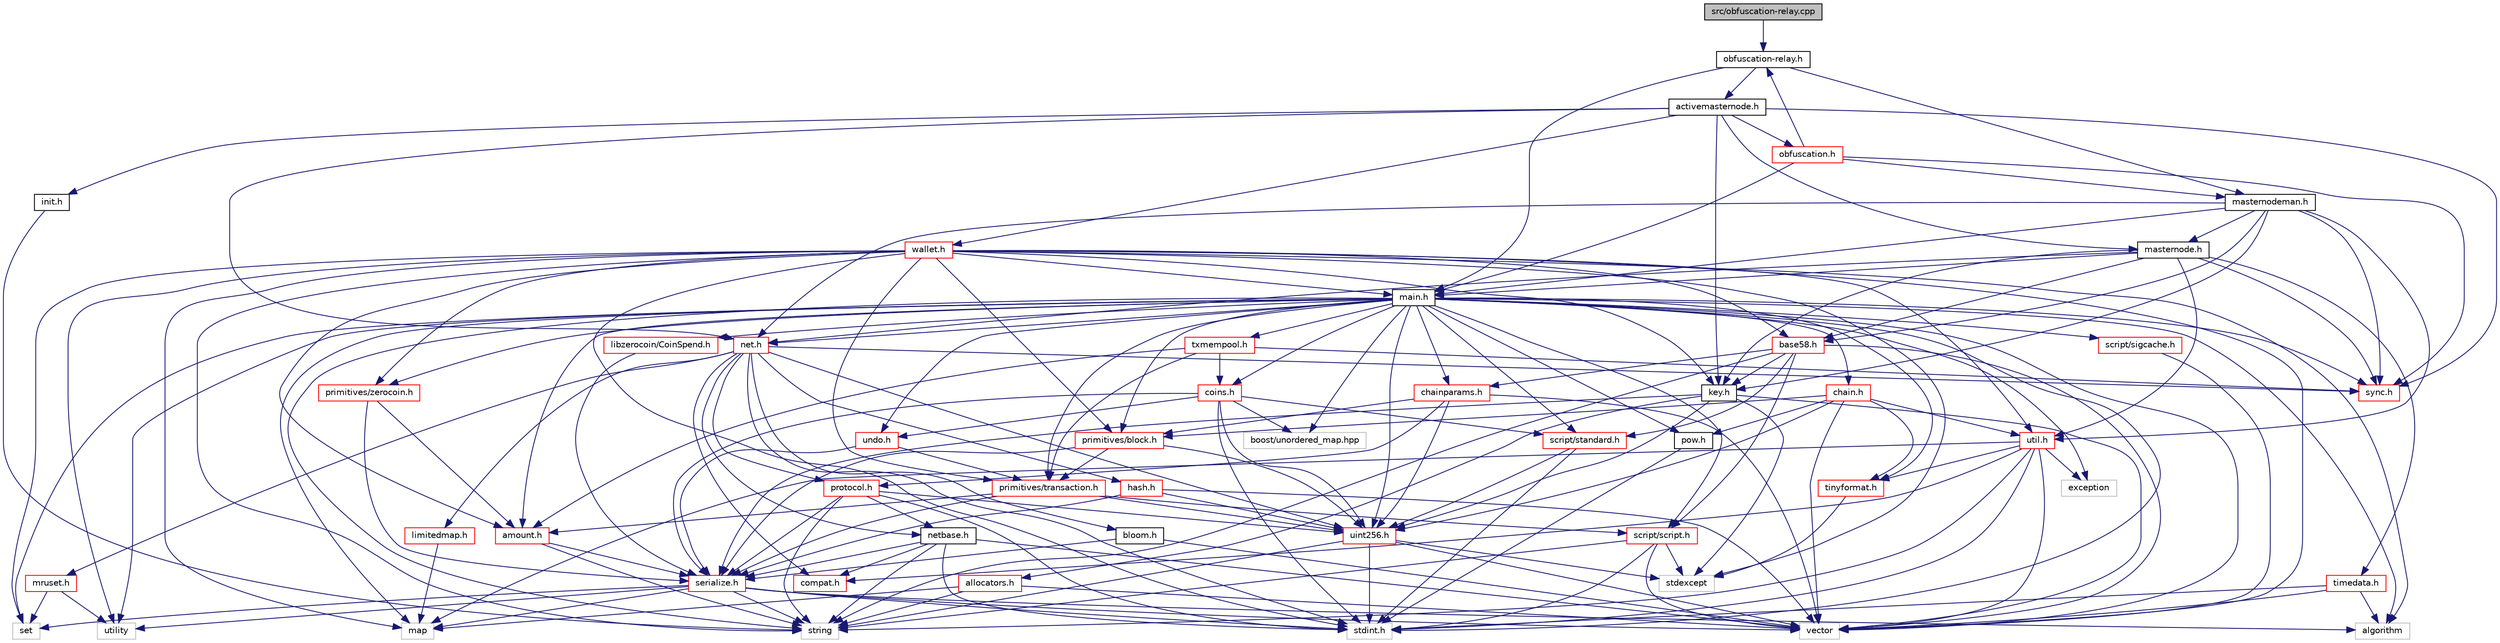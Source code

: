 digraph "src/obfuscation-relay.cpp"
{
  edge [fontname="Helvetica",fontsize="10",labelfontname="Helvetica",labelfontsize="10"];
  node [fontname="Helvetica",fontsize="10",shape=record];
  Node0 [label="src/obfuscation-relay.cpp",height=0.2,width=0.4,color="black", fillcolor="grey75", style="filled", fontcolor="black"];
  Node0 -> Node1 [color="midnightblue",fontsize="10",style="solid",fontname="Helvetica"];
  Node1 [label="obfuscation-relay.h",height=0.2,width=0.4,color="black", fillcolor="white", style="filled",URL="$obfuscation-relay_8h.html"];
  Node1 -> Node2 [color="midnightblue",fontsize="10",style="solid",fontname="Helvetica"];
  Node2 [label="activemasternode.h",height=0.2,width=0.4,color="black", fillcolor="white", style="filled",URL="$activemasternode_8h.html"];
  Node2 -> Node3 [color="midnightblue",fontsize="10",style="solid",fontname="Helvetica"];
  Node3 [label="init.h",height=0.2,width=0.4,color="black", fillcolor="white", style="filled",URL="$init_8h.html"];
  Node3 -> Node4 [color="midnightblue",fontsize="10",style="solid",fontname="Helvetica"];
  Node4 [label="string",height=0.2,width=0.4,color="grey75", fillcolor="white", style="filled"];
  Node2 -> Node5 [color="midnightblue",fontsize="10",style="solid",fontname="Helvetica"];
  Node5 [label="key.h",height=0.2,width=0.4,color="black", fillcolor="white", style="filled",URL="$key_8h.html"];
  Node5 -> Node6 [color="midnightblue",fontsize="10",style="solid",fontname="Helvetica"];
  Node6 [label="allocators.h",height=0.2,width=0.4,color="red", fillcolor="white", style="filled",URL="$allocators_8h.html"];
  Node6 -> Node7 [color="midnightblue",fontsize="10",style="solid",fontname="Helvetica"];
  Node7 [label="map",height=0.2,width=0.4,color="grey75", fillcolor="white", style="filled"];
  Node6 -> Node4 [color="midnightblue",fontsize="10",style="solid",fontname="Helvetica"];
  Node6 -> Node9 [color="midnightblue",fontsize="10",style="solid",fontname="Helvetica"];
  Node9 [label="vector",height=0.2,width=0.4,color="grey75", fillcolor="white", style="filled"];
  Node5 -> Node13 [color="midnightblue",fontsize="10",style="solid",fontname="Helvetica"];
  Node13 [label="serialize.h",height=0.2,width=0.4,color="red", fillcolor="white", style="filled",URL="$serialize_8h.html"];
  Node13 -> Node14 [color="midnightblue",fontsize="10",style="solid",fontname="Helvetica"];
  Node14 [label="algorithm",height=0.2,width=0.4,color="grey75", fillcolor="white", style="filled"];
  Node13 -> Node7 [color="midnightblue",fontsize="10",style="solid",fontname="Helvetica"];
  Node13 -> Node18 [color="midnightblue",fontsize="10",style="solid",fontname="Helvetica"];
  Node18 [label="set",height=0.2,width=0.4,color="grey75", fillcolor="white", style="filled"];
  Node13 -> Node19 [color="midnightblue",fontsize="10",style="solid",fontname="Helvetica"];
  Node19 [label="stdint.h",height=0.2,width=0.4,color="grey75", fillcolor="white", style="filled"];
  Node13 -> Node4 [color="midnightblue",fontsize="10",style="solid",fontname="Helvetica"];
  Node13 -> Node20 [color="midnightblue",fontsize="10",style="solid",fontname="Helvetica"];
  Node20 [label="utility",height=0.2,width=0.4,color="grey75", fillcolor="white", style="filled"];
  Node13 -> Node9 [color="midnightblue",fontsize="10",style="solid",fontname="Helvetica"];
  Node5 -> Node23 [color="midnightblue",fontsize="10",style="solid",fontname="Helvetica"];
  Node23 [label="uint256.h",height=0.2,width=0.4,color="red", fillcolor="white", style="filled",URL="$uint256_8h.html"];
  Node23 -> Node25 [color="midnightblue",fontsize="10",style="solid",fontname="Helvetica"];
  Node25 [label="stdexcept",height=0.2,width=0.4,color="grey75", fillcolor="white", style="filled"];
  Node23 -> Node19 [color="midnightblue",fontsize="10",style="solid",fontname="Helvetica"];
  Node23 -> Node4 [color="midnightblue",fontsize="10",style="solid",fontname="Helvetica"];
  Node23 -> Node9 [color="midnightblue",fontsize="10",style="solid",fontname="Helvetica"];
  Node5 -> Node25 [color="midnightblue",fontsize="10",style="solid",fontname="Helvetica"];
  Node5 -> Node9 [color="midnightblue",fontsize="10",style="solid",fontname="Helvetica"];
  Node2 -> Node26 [color="midnightblue",fontsize="10",style="solid",fontname="Helvetica"];
  Node26 [label="masternode.h",height=0.2,width=0.4,color="black", fillcolor="white", style="filled",URL="$masternode_8h.html"];
  Node26 -> Node27 [color="midnightblue",fontsize="10",style="solid",fontname="Helvetica"];
  Node27 [label="base58.h",height=0.2,width=0.4,color="red", fillcolor="white", style="filled",URL="$base58_8h.html"];
  Node27 -> Node28 [color="midnightblue",fontsize="10",style="solid",fontname="Helvetica"];
  Node28 [label="chainparams.h",height=0.2,width=0.4,color="red", fillcolor="white", style="filled",URL="$chainparams_8h.html"];
  Node28 -> Node31 [color="midnightblue",fontsize="10",style="solid",fontname="Helvetica"];
  Node31 [label="primitives/block.h",height=0.2,width=0.4,color="red", fillcolor="white", style="filled",URL="$block_8h.html"];
  Node31 -> Node32 [color="midnightblue",fontsize="10",style="solid",fontname="Helvetica"];
  Node32 [label="primitives/transaction.h",height=0.2,width=0.4,color="red", fillcolor="white", style="filled",URL="$transaction_8h.html"];
  Node32 -> Node33 [color="midnightblue",fontsize="10",style="solid",fontname="Helvetica"];
  Node33 [label="amount.h",height=0.2,width=0.4,color="red", fillcolor="white", style="filled",URL="$amount_8h.html"];
  Node33 -> Node13 [color="midnightblue",fontsize="10",style="solid",fontname="Helvetica"];
  Node33 -> Node4 [color="midnightblue",fontsize="10",style="solid",fontname="Helvetica"];
  Node32 -> Node35 [color="midnightblue",fontsize="10",style="solid",fontname="Helvetica"];
  Node35 [label="script/script.h",height=0.2,width=0.4,color="red", fillcolor="white", style="filled",URL="$script_8h.html"];
  Node35 -> Node25 [color="midnightblue",fontsize="10",style="solid",fontname="Helvetica"];
  Node35 -> Node19 [color="midnightblue",fontsize="10",style="solid",fontname="Helvetica"];
  Node35 -> Node4 [color="midnightblue",fontsize="10",style="solid",fontname="Helvetica"];
  Node35 -> Node9 [color="midnightblue",fontsize="10",style="solid",fontname="Helvetica"];
  Node32 -> Node13 [color="midnightblue",fontsize="10",style="solid",fontname="Helvetica"];
  Node32 -> Node23 [color="midnightblue",fontsize="10",style="solid",fontname="Helvetica"];
  Node31 -> Node13 [color="midnightblue",fontsize="10",style="solid",fontname="Helvetica"];
  Node31 -> Node23 [color="midnightblue",fontsize="10",style="solid",fontname="Helvetica"];
  Node28 -> Node63 [color="midnightblue",fontsize="10",style="solid",fontname="Helvetica"];
  Node63 [label="protocol.h",height=0.2,width=0.4,color="red", fillcolor="white", style="filled",URL="$protocol_8h.html"];
  Node63 -> Node64 [color="midnightblue",fontsize="10",style="solid",fontname="Helvetica"];
  Node64 [label="netbase.h",height=0.2,width=0.4,color="black", fillcolor="white", style="filled",URL="$netbase_8h.html"];
  Node64 -> Node65 [color="midnightblue",fontsize="10",style="solid",fontname="Helvetica"];
  Node65 [label="compat.h",height=0.2,width=0.4,color="red", fillcolor="white", style="filled",URL="$compat_8h.html"];
  Node64 -> Node13 [color="midnightblue",fontsize="10",style="solid",fontname="Helvetica"];
  Node64 -> Node19 [color="midnightblue",fontsize="10",style="solid",fontname="Helvetica"];
  Node64 -> Node4 [color="midnightblue",fontsize="10",style="solid",fontname="Helvetica"];
  Node64 -> Node9 [color="midnightblue",fontsize="10",style="solid",fontname="Helvetica"];
  Node63 -> Node13 [color="midnightblue",fontsize="10",style="solid",fontname="Helvetica"];
  Node63 -> Node23 [color="midnightblue",fontsize="10",style="solid",fontname="Helvetica"];
  Node63 -> Node19 [color="midnightblue",fontsize="10",style="solid",fontname="Helvetica"];
  Node63 -> Node4 [color="midnightblue",fontsize="10",style="solid",fontname="Helvetica"];
  Node28 -> Node23 [color="midnightblue",fontsize="10",style="solid",fontname="Helvetica"];
  Node28 -> Node9 [color="midnightblue",fontsize="10",style="solid",fontname="Helvetica"];
  Node27 -> Node5 [color="midnightblue",fontsize="10",style="solid",fontname="Helvetica"];
  Node27 -> Node35 [color="midnightblue",fontsize="10",style="solid",fontname="Helvetica"];
  Node27 -> Node81 [color="midnightblue",fontsize="10",style="solid",fontname="Helvetica"];
  Node81 [label="script/standard.h",height=0.2,width=0.4,color="red", fillcolor="white", style="filled",URL="$standard_8h.html"];
  Node81 -> Node23 [color="midnightblue",fontsize="10",style="solid",fontname="Helvetica"];
  Node81 -> Node19 [color="midnightblue",fontsize="10",style="solid",fontname="Helvetica"];
  Node27 -> Node4 [color="midnightblue",fontsize="10",style="solid",fontname="Helvetica"];
  Node27 -> Node9 [color="midnightblue",fontsize="10",style="solid",fontname="Helvetica"];
  Node26 -> Node5 [color="midnightblue",fontsize="10",style="solid",fontname="Helvetica"];
  Node26 -> Node84 [color="midnightblue",fontsize="10",style="solid",fontname="Helvetica"];
  Node84 [label="main.h",height=0.2,width=0.4,color="black", fillcolor="white", style="filled",URL="$main_8h.html"];
  Node84 -> Node33 [color="midnightblue",fontsize="10",style="solid",fontname="Helvetica"];
  Node84 -> Node85 [color="midnightblue",fontsize="10",style="solid",fontname="Helvetica"];
  Node85 [label="chain.h",height=0.2,width=0.4,color="red", fillcolor="white", style="filled",URL="$chain_8h.html"];
  Node85 -> Node86 [color="midnightblue",fontsize="10",style="solid",fontname="Helvetica"];
  Node86 [label="pow.h",height=0.2,width=0.4,color="black", fillcolor="white", style="filled",URL="$pow_8h.html"];
  Node86 -> Node19 [color="midnightblue",fontsize="10",style="solid",fontname="Helvetica"];
  Node85 -> Node31 [color="midnightblue",fontsize="10",style="solid",fontname="Helvetica"];
  Node85 -> Node87 [color="midnightblue",fontsize="10",style="solid",fontname="Helvetica"];
  Node87 [label="tinyformat.h",height=0.2,width=0.4,color="red", fillcolor="white", style="filled",URL="$tinyformat_8h.html"];
  Node87 -> Node25 [color="midnightblue",fontsize="10",style="solid",fontname="Helvetica"];
  Node85 -> Node23 [color="midnightblue",fontsize="10",style="solid",fontname="Helvetica"];
  Node85 -> Node90 [color="midnightblue",fontsize="10",style="solid",fontname="Helvetica"];
  Node90 [label="util.h",height=0.2,width=0.4,color="red", fillcolor="white", style="filled",URL="$util_8h.html"];
  Node90 -> Node65 [color="midnightblue",fontsize="10",style="solid",fontname="Helvetica"];
  Node90 -> Node87 [color="midnightblue",fontsize="10",style="solid",fontname="Helvetica"];
  Node90 -> Node92 [color="midnightblue",fontsize="10",style="solid",fontname="Helvetica"];
  Node92 [label="exception",height=0.2,width=0.4,color="grey75", fillcolor="white", style="filled"];
  Node90 -> Node7 [color="midnightblue",fontsize="10",style="solid",fontname="Helvetica"];
  Node90 -> Node19 [color="midnightblue",fontsize="10",style="solid",fontname="Helvetica"];
  Node90 -> Node4 [color="midnightblue",fontsize="10",style="solid",fontname="Helvetica"];
  Node90 -> Node9 [color="midnightblue",fontsize="10",style="solid",fontname="Helvetica"];
  Node85 -> Node9 [color="midnightblue",fontsize="10",style="solid",fontname="Helvetica"];
  Node84 -> Node28 [color="midnightblue",fontsize="10",style="solid",fontname="Helvetica"];
  Node84 -> Node97 [color="midnightblue",fontsize="10",style="solid",fontname="Helvetica"];
  Node97 [label="coins.h",height=0.2,width=0.4,color="red", fillcolor="white", style="filled",URL="$coins_8h.html"];
  Node97 -> Node81 [color="midnightblue",fontsize="10",style="solid",fontname="Helvetica"];
  Node97 -> Node13 [color="midnightblue",fontsize="10",style="solid",fontname="Helvetica"];
  Node97 -> Node23 [color="midnightblue",fontsize="10",style="solid",fontname="Helvetica"];
  Node97 -> Node99 [color="midnightblue",fontsize="10",style="solid",fontname="Helvetica"];
  Node99 [label="undo.h",height=0.2,width=0.4,color="red", fillcolor="white", style="filled",URL="$undo_8h.html"];
  Node99 -> Node32 [color="midnightblue",fontsize="10",style="solid",fontname="Helvetica"];
  Node99 -> Node13 [color="midnightblue",fontsize="10",style="solid",fontname="Helvetica"];
  Node97 -> Node19 [color="midnightblue",fontsize="10",style="solid",fontname="Helvetica"];
  Node97 -> Node100 [color="midnightblue",fontsize="10",style="solid",fontname="Helvetica"];
  Node100 [label="boost/unordered_map.hpp",height=0.2,width=0.4,color="grey75", fillcolor="white", style="filled"];
  Node84 -> Node101 [color="midnightblue",fontsize="10",style="solid",fontname="Helvetica"];
  Node101 [label="net.h",height=0.2,width=0.4,color="red", fillcolor="white", style="filled",URL="$net_8h.html"];
  Node101 -> Node102 [color="midnightblue",fontsize="10",style="solid",fontname="Helvetica"];
  Node102 [label="bloom.h",height=0.2,width=0.4,color="black", fillcolor="white", style="filled",URL="$bloom_8h.html"];
  Node102 -> Node13 [color="midnightblue",fontsize="10",style="solid",fontname="Helvetica"];
  Node102 -> Node9 [color="midnightblue",fontsize="10",style="solid",fontname="Helvetica"];
  Node101 -> Node65 [color="midnightblue",fontsize="10",style="solid",fontname="Helvetica"];
  Node101 -> Node38 [color="midnightblue",fontsize="10",style="solid",fontname="Helvetica"];
  Node38 [label="hash.h",height=0.2,width=0.4,color="red", fillcolor="white", style="filled",URL="$hash_8h.html"];
  Node38 -> Node13 [color="midnightblue",fontsize="10",style="solid",fontname="Helvetica"];
  Node38 -> Node23 [color="midnightblue",fontsize="10",style="solid",fontname="Helvetica"];
  Node38 -> Node9 [color="midnightblue",fontsize="10",style="solid",fontname="Helvetica"];
  Node101 -> Node103 [color="midnightblue",fontsize="10",style="solid",fontname="Helvetica"];
  Node103 [label="limitedmap.h",height=0.2,width=0.4,color="red", fillcolor="white", style="filled",URL="$limitedmap_8h.html"];
  Node103 -> Node7 [color="midnightblue",fontsize="10",style="solid",fontname="Helvetica"];
  Node101 -> Node104 [color="midnightblue",fontsize="10",style="solid",fontname="Helvetica"];
  Node104 [label="mruset.h",height=0.2,width=0.4,color="red", fillcolor="white", style="filled",URL="$mruset_8h.html"];
  Node104 -> Node18 [color="midnightblue",fontsize="10",style="solid",fontname="Helvetica"];
  Node104 -> Node20 [color="midnightblue",fontsize="10",style="solid",fontname="Helvetica"];
  Node101 -> Node64 [color="midnightblue",fontsize="10",style="solid",fontname="Helvetica"];
  Node101 -> Node63 [color="midnightblue",fontsize="10",style="solid",fontname="Helvetica"];
  Node101 -> Node56 [color="midnightblue",fontsize="10",style="solid",fontname="Helvetica"];
  Node56 [label="sync.h",height=0.2,width=0.4,color="red", fillcolor="white", style="filled",URL="$sync_8h.html"];
  Node101 -> Node23 [color="midnightblue",fontsize="10",style="solid",fontname="Helvetica"];
  Node101 -> Node19 [color="midnightblue",fontsize="10",style="solid",fontname="Helvetica"];
  Node84 -> Node86 [color="midnightblue",fontsize="10",style="solid",fontname="Helvetica"];
  Node84 -> Node31 [color="midnightblue",fontsize="10",style="solid",fontname="Helvetica"];
  Node84 -> Node32 [color="midnightblue",fontsize="10",style="solid",fontname="Helvetica"];
  Node84 -> Node109 [color="midnightblue",fontsize="10",style="solid",fontname="Helvetica"];
  Node109 [label="primitives/zerocoin.h",height=0.2,width=0.4,color="red", fillcolor="white", style="filled",URL="$zerocoin_8h.html",tooltip="Exceptions and constants for Zerocoin. "];
  Node109 -> Node33 [color="midnightblue",fontsize="10",style="solid",fontname="Helvetica"];
  Node109 -> Node13 [color="midnightblue",fontsize="10",style="solid",fontname="Helvetica"];
  Node84 -> Node35 [color="midnightblue",fontsize="10",style="solid",fontname="Helvetica"];
  Node84 -> Node110 [color="midnightblue",fontsize="10",style="solid",fontname="Helvetica"];
  Node110 [label="script/sigcache.h",height=0.2,width=0.4,color="red", fillcolor="white", style="filled",URL="$sigcache_8h.html"];
  Node110 -> Node9 [color="midnightblue",fontsize="10",style="solid",fontname="Helvetica"];
  Node84 -> Node81 [color="midnightblue",fontsize="10",style="solid",fontname="Helvetica"];
  Node84 -> Node56 [color="midnightblue",fontsize="10",style="solid",fontname="Helvetica"];
  Node84 -> Node87 [color="midnightblue",fontsize="10",style="solid",fontname="Helvetica"];
  Node84 -> Node111 [color="midnightblue",fontsize="10",style="solid",fontname="Helvetica"];
  Node111 [label="txmempool.h",height=0.2,width=0.4,color="red", fillcolor="white", style="filled",URL="$txmempool_8h.html"];
  Node111 -> Node33 [color="midnightblue",fontsize="10",style="solid",fontname="Helvetica"];
  Node111 -> Node97 [color="midnightblue",fontsize="10",style="solid",fontname="Helvetica"];
  Node111 -> Node32 [color="midnightblue",fontsize="10",style="solid",fontname="Helvetica"];
  Node111 -> Node56 [color="midnightblue",fontsize="10",style="solid",fontname="Helvetica"];
  Node84 -> Node23 [color="midnightblue",fontsize="10",style="solid",fontname="Helvetica"];
  Node84 -> Node99 [color="midnightblue",fontsize="10",style="solid",fontname="Helvetica"];
  Node84 -> Node14 [color="midnightblue",fontsize="10",style="solid",fontname="Helvetica"];
  Node84 -> Node92 [color="midnightblue",fontsize="10",style="solid",fontname="Helvetica"];
  Node84 -> Node7 [color="midnightblue",fontsize="10",style="solid",fontname="Helvetica"];
  Node84 -> Node18 [color="midnightblue",fontsize="10",style="solid",fontname="Helvetica"];
  Node84 -> Node19 [color="midnightblue",fontsize="10",style="solid",fontname="Helvetica"];
  Node84 -> Node4 [color="midnightblue",fontsize="10",style="solid",fontname="Helvetica"];
  Node84 -> Node20 [color="midnightblue",fontsize="10",style="solid",fontname="Helvetica"];
  Node84 -> Node9 [color="midnightblue",fontsize="10",style="solid",fontname="Helvetica"];
  Node84 -> Node112 [color="midnightblue",fontsize="10",style="solid",fontname="Helvetica"];
  Node112 [label="libzerocoin/CoinSpend.h",height=0.2,width=0.4,color="red", fillcolor="white", style="filled",URL="$_coin_spend_8h.html",tooltip="CoinSpend class for the Zerocoin library. "];
  Node112 -> Node13 [color="midnightblue",fontsize="10",style="solid",fontname="Helvetica"];
  Node84 -> Node100 [color="midnightblue",fontsize="10",style="solid",fontname="Helvetica"];
  Node26 -> Node101 [color="midnightblue",fontsize="10",style="solid",fontname="Helvetica"];
  Node26 -> Node56 [color="midnightblue",fontsize="10",style="solid",fontname="Helvetica"];
  Node26 -> Node120 [color="midnightblue",fontsize="10",style="solid",fontname="Helvetica"];
  Node120 [label="timedata.h",height=0.2,width=0.4,color="red", fillcolor="white", style="filled",URL="$timedata_8h.html"];
  Node120 -> Node14 [color="midnightblue",fontsize="10",style="solid",fontname="Helvetica"];
  Node120 -> Node19 [color="midnightblue",fontsize="10",style="solid",fontname="Helvetica"];
  Node120 -> Node9 [color="midnightblue",fontsize="10",style="solid",fontname="Helvetica"];
  Node26 -> Node90 [color="midnightblue",fontsize="10",style="solid",fontname="Helvetica"];
  Node2 -> Node101 [color="midnightblue",fontsize="10",style="solid",fontname="Helvetica"];
  Node2 -> Node121 [color="midnightblue",fontsize="10",style="solid",fontname="Helvetica"];
  Node121 [label="obfuscation.h",height=0.2,width=0.4,color="red", fillcolor="white", style="filled",URL="$obfuscation_8h.html"];
  Node121 -> Node84 [color="midnightblue",fontsize="10",style="solid",fontname="Helvetica"];
  Node121 -> Node124 [color="midnightblue",fontsize="10",style="solid",fontname="Helvetica"];
  Node124 [label="masternodeman.h",height=0.2,width=0.4,color="black", fillcolor="white", style="filled",URL="$masternodeman_8h.html"];
  Node124 -> Node27 [color="midnightblue",fontsize="10",style="solid",fontname="Helvetica"];
  Node124 -> Node5 [color="midnightblue",fontsize="10",style="solid",fontname="Helvetica"];
  Node124 -> Node84 [color="midnightblue",fontsize="10",style="solid",fontname="Helvetica"];
  Node124 -> Node26 [color="midnightblue",fontsize="10",style="solid",fontname="Helvetica"];
  Node124 -> Node101 [color="midnightblue",fontsize="10",style="solid",fontname="Helvetica"];
  Node124 -> Node56 [color="midnightblue",fontsize="10",style="solid",fontname="Helvetica"];
  Node124 -> Node90 [color="midnightblue",fontsize="10",style="solid",fontname="Helvetica"];
  Node121 -> Node1 [color="midnightblue",fontsize="10",style="solid",fontname="Helvetica"];
  Node121 -> Node56 [color="midnightblue",fontsize="10",style="solid",fontname="Helvetica"];
  Node2 -> Node56 [color="midnightblue",fontsize="10",style="solid",fontname="Helvetica"];
  Node2 -> Node125 [color="midnightblue",fontsize="10",style="solid",fontname="Helvetica"];
  Node125 [label="wallet.h",height=0.2,width=0.4,color="red", fillcolor="white", style="filled",URL="$wallet_8h.html"];
  Node125 -> Node33 [color="midnightblue",fontsize="10",style="solid",fontname="Helvetica"];
  Node125 -> Node27 [color="midnightblue",fontsize="10",style="solid",fontname="Helvetica"];
  Node125 -> Node5 [color="midnightblue",fontsize="10",style="solid",fontname="Helvetica"];
  Node125 -> Node84 [color="midnightblue",fontsize="10",style="solid",fontname="Helvetica"];
  Node125 -> Node31 [color="midnightblue",fontsize="10",style="solid",fontname="Helvetica"];
  Node125 -> Node32 [color="midnightblue",fontsize="10",style="solid",fontname="Helvetica"];
  Node125 -> Node109 [color="midnightblue",fontsize="10",style="solid",fontname="Helvetica"];
  Node125 -> Node90 [color="midnightblue",fontsize="10",style="solid",fontname="Helvetica"];
  Node125 -> Node14 [color="midnightblue",fontsize="10",style="solid",fontname="Helvetica"];
  Node125 -> Node7 [color="midnightblue",fontsize="10",style="solid",fontname="Helvetica"];
  Node125 -> Node18 [color="midnightblue",fontsize="10",style="solid",fontname="Helvetica"];
  Node125 -> Node25 [color="midnightblue",fontsize="10",style="solid",fontname="Helvetica"];
  Node125 -> Node19 [color="midnightblue",fontsize="10",style="solid",fontname="Helvetica"];
  Node125 -> Node4 [color="midnightblue",fontsize="10",style="solid",fontname="Helvetica"];
  Node125 -> Node20 [color="midnightblue",fontsize="10",style="solid",fontname="Helvetica"];
  Node125 -> Node9 [color="midnightblue",fontsize="10",style="solid",fontname="Helvetica"];
  Node1 -> Node84 [color="midnightblue",fontsize="10",style="solid",fontname="Helvetica"];
  Node1 -> Node124 [color="midnightblue",fontsize="10",style="solid",fontname="Helvetica"];
}
